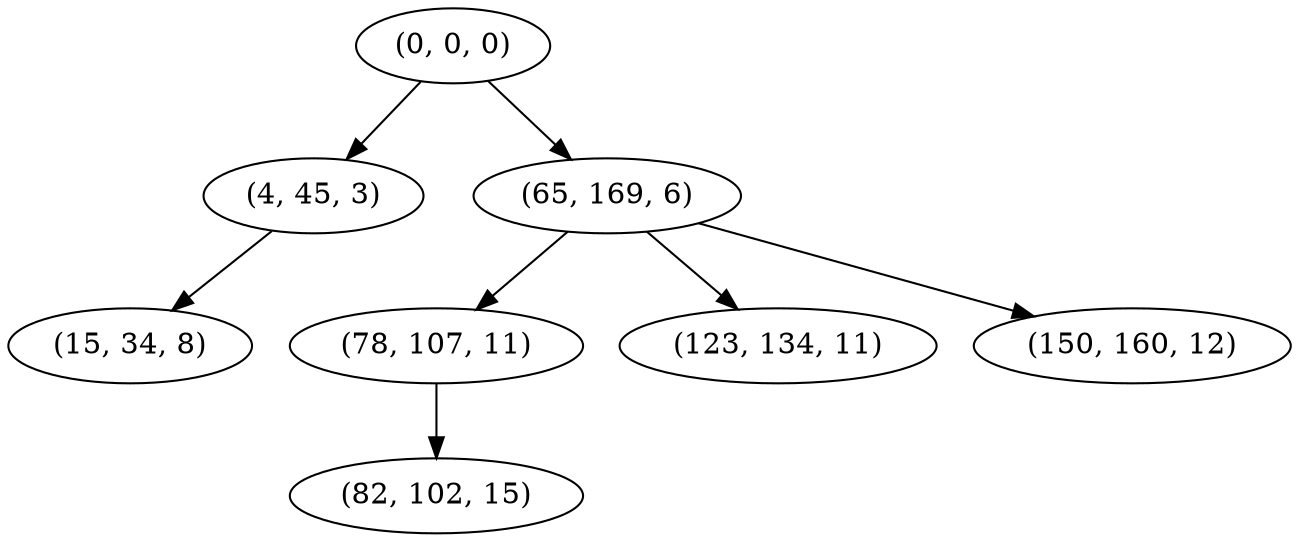 digraph tree {
    "(0, 0, 0)";
    "(4, 45, 3)";
    "(15, 34, 8)";
    "(65, 169, 6)";
    "(78, 107, 11)";
    "(82, 102, 15)";
    "(123, 134, 11)";
    "(150, 160, 12)";
    "(0, 0, 0)" -> "(4, 45, 3)";
    "(0, 0, 0)" -> "(65, 169, 6)";
    "(4, 45, 3)" -> "(15, 34, 8)";
    "(65, 169, 6)" -> "(78, 107, 11)";
    "(65, 169, 6)" -> "(123, 134, 11)";
    "(65, 169, 6)" -> "(150, 160, 12)";
    "(78, 107, 11)" -> "(82, 102, 15)";
}

